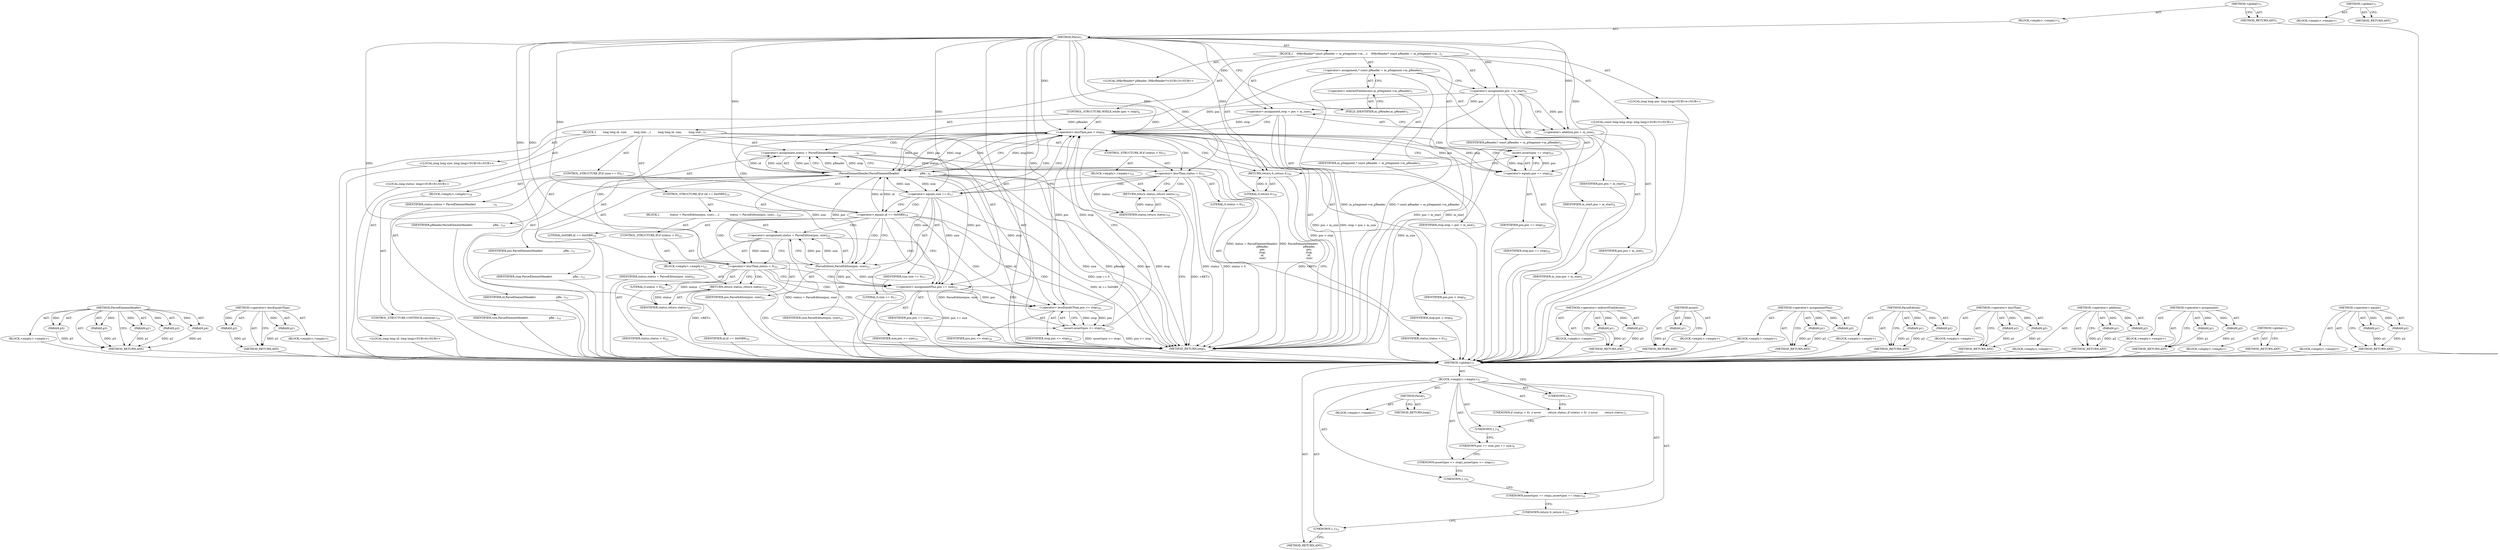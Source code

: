 digraph "&lt;global&gt;" {
vulnerable_128 [label=<(METHOD,ParseElementHeader)>];
vulnerable_129 [label=<(PARAM,p1)>];
vulnerable_130 [label=<(PARAM,p2)>];
vulnerable_131 [label=<(PARAM,p3)>];
vulnerable_132 [label=<(PARAM,p4)>];
vulnerable_133 [label=<(PARAM,p5)>];
vulnerable_134 [label=<(BLOCK,&lt;empty&gt;,&lt;empty&gt;)>];
vulnerable_135 [label=<(METHOD_RETURN,ANY)>];
vulnerable_155 [label=<(METHOD,&lt;operator&gt;.lessEqualsThan)>];
vulnerable_156 [label=<(PARAM,p1)>];
vulnerable_157 [label=<(PARAM,p2)>];
vulnerable_158 [label=<(BLOCK,&lt;empty&gt;,&lt;empty&gt;)>];
vulnerable_159 [label=<(METHOD_RETURN,ANY)>];
vulnerable_6 [label=<(METHOD,&lt;global&gt;)<SUB>1</SUB>>];
vulnerable_7 [label=<(BLOCK,&lt;empty&gt;,&lt;empty&gt;)<SUB>1</SUB>>];
vulnerable_8 [label=<(METHOD,Parse)<SUB>1</SUB>>];
vulnerable_9 [label=<(BLOCK,{
    IMkvReader* const pReader = m_pSegment-&gt;m...,{
    IMkvReader* const pReader = m_pSegment-&gt;m...)<SUB>2</SUB>>];
vulnerable_10 [label="<(LOCAL,IMkvReader* pReader: IMkvReader*)<SUB>3</SUB>>"];
vulnerable_11 [label=<(&lt;operator&gt;.assignment,* const pReader = m_pSegment-&gt;m_pReader)<SUB>3</SUB>>];
vulnerable_12 [label=<(IDENTIFIER,pReader,* const pReader = m_pSegment-&gt;m_pReader)<SUB>3</SUB>>];
vulnerable_13 [label=<(&lt;operator&gt;.indirectFieldAccess,m_pSegment-&gt;m_pReader)<SUB>3</SUB>>];
vulnerable_14 [label=<(IDENTIFIER,m_pSegment,* const pReader = m_pSegment-&gt;m_pReader)<SUB>3</SUB>>];
vulnerable_15 [label=<(FIELD_IDENTIFIER,m_pReader,m_pReader)<SUB>3</SUB>>];
vulnerable_16 [label="<(LOCAL,long long pos: long long)<SUB>4</SUB>>"];
vulnerable_17 [label=<(&lt;operator&gt;.assignment,pos = m_start)<SUB>4</SUB>>];
vulnerable_18 [label=<(IDENTIFIER,pos,pos = m_start)<SUB>4</SUB>>];
vulnerable_19 [label=<(IDENTIFIER,m_start,pos = m_start)<SUB>4</SUB>>];
vulnerable_20 [label="<(LOCAL,const long long stop: long long)<SUB>5</SUB>>"];
vulnerable_21 [label=<(&lt;operator&gt;.assignment,stop = pos + m_size)<SUB>5</SUB>>];
vulnerable_22 [label=<(IDENTIFIER,stop,stop = pos + m_size)<SUB>5</SUB>>];
vulnerable_23 [label=<(&lt;operator&gt;.addition,pos + m_size)<SUB>5</SUB>>];
vulnerable_24 [label=<(IDENTIFIER,pos,pos + m_size)<SUB>5</SUB>>];
vulnerable_25 [label=<(IDENTIFIER,m_size,pos + m_size)<SUB>5</SUB>>];
vulnerable_26 [label=<(CONTROL_STRUCTURE,WHILE,while (pos &lt; stop))<SUB>6</SUB>>];
vulnerable_27 [label=<(&lt;operator&gt;.lessThan,pos &lt; stop)<SUB>6</SUB>>];
vulnerable_28 [label=<(IDENTIFIER,pos,pos &lt; stop)<SUB>6</SUB>>];
vulnerable_29 [label=<(IDENTIFIER,stop,pos &lt; stop)<SUB>6</SUB>>];
vulnerable_30 [label=<(BLOCK,{
        long long id, size;
        long stat...,{
        long long id, size;
        long stat...)<SUB>7</SUB>>];
vulnerable_31 [label="<(LOCAL,long long id: long long)<SUB>8</SUB>>"];
vulnerable_32 [label="<(LOCAL,long long size: long long)<SUB>8</SUB>>"];
vulnerable_33 [label="<(LOCAL,long status: long)<SUB>9</SUB>>"];
vulnerable_34 [label=<(&lt;operator&gt;.assignment,status = ParseElementHeader(
                  ...)<SUB>9</SUB>>];
vulnerable_35 [label=<(IDENTIFIER,status,status = ParseElementHeader(
                  ...)<SUB>9</SUB>>];
vulnerable_36 [label=<(ParseElementHeader,ParseElementHeader(
                        pRe...)<SUB>9</SUB>>];
vulnerable_37 [label=<(IDENTIFIER,pReader,ParseElementHeader(
                        pRe...)<SUB>10</SUB>>];
vulnerable_38 [label=<(IDENTIFIER,pos,ParseElementHeader(
                        pRe...)<SUB>11</SUB>>];
vulnerable_39 [label=<(IDENTIFIER,stop,ParseElementHeader(
                        pRe...)<SUB>12</SUB>>];
vulnerable_40 [label=<(IDENTIFIER,id,ParseElementHeader(
                        pRe...)<SUB>13</SUB>>];
vulnerable_41 [label=<(IDENTIFIER,size,ParseElementHeader(
                        pRe...)<SUB>14</SUB>>];
vulnerable_42 [label=<(CONTROL_STRUCTURE,IF,if (status &lt; 0))<SUB>15</SUB>>];
vulnerable_43 [label=<(&lt;operator&gt;.lessThan,status &lt; 0)<SUB>15</SUB>>];
vulnerable_44 [label=<(IDENTIFIER,status,status &lt; 0)<SUB>15</SUB>>];
vulnerable_45 [label=<(LITERAL,0,status &lt; 0)<SUB>15</SUB>>];
vulnerable_46 [label=<(BLOCK,&lt;empty&gt;,&lt;empty&gt;)<SUB>16</SUB>>];
vulnerable_47 [label=<(RETURN,return status;,return status;)<SUB>16</SUB>>];
vulnerable_48 [label=<(IDENTIFIER,status,return status;)<SUB>16</SUB>>];
vulnerable_49 [label=<(CONTROL_STRUCTURE,IF,if (size == 0))<SUB>17</SUB>>];
vulnerable_50 [label=<(&lt;operator&gt;.equals,size == 0)<SUB>17</SUB>>];
vulnerable_51 [label=<(IDENTIFIER,size,size == 0)<SUB>17</SUB>>];
vulnerable_52 [label=<(LITERAL,0,size == 0)<SUB>17</SUB>>];
vulnerable_53 [label=<(BLOCK,&lt;empty&gt;,&lt;empty&gt;)<SUB>18</SUB>>];
vulnerable_54 [label=<(CONTROL_STRUCTURE,CONTINUE,continue;)<SUB>18</SUB>>];
vulnerable_55 [label=<(CONTROL_STRUCTURE,IF,if (id == 0x05B9))<SUB>19</SUB>>];
vulnerable_56 [label=<(&lt;operator&gt;.equals,id == 0x05B9)<SUB>19</SUB>>];
vulnerable_57 [label=<(IDENTIFIER,id,id == 0x05B9)<SUB>19</SUB>>];
vulnerable_58 [label=<(LITERAL,0x05B9,id == 0x05B9)<SUB>19</SUB>>];
vulnerable_59 [label=<(BLOCK,{
            status = ParseEdition(pos, size);...,{
            status = ParseEdition(pos, size);...)<SUB>20</SUB>>];
vulnerable_60 [label=<(&lt;operator&gt;.assignment,status = ParseEdition(pos, size))<SUB>21</SUB>>];
vulnerable_61 [label=<(IDENTIFIER,status,status = ParseEdition(pos, size))<SUB>21</SUB>>];
vulnerable_62 [label=<(ParseEdition,ParseEdition(pos, size))<SUB>21</SUB>>];
vulnerable_63 [label=<(IDENTIFIER,pos,ParseEdition(pos, size))<SUB>21</SUB>>];
vulnerable_64 [label=<(IDENTIFIER,size,ParseEdition(pos, size))<SUB>21</SUB>>];
vulnerable_65 [label=<(CONTROL_STRUCTURE,IF,if (status &lt; 0))<SUB>22</SUB>>];
vulnerable_66 [label=<(&lt;operator&gt;.lessThan,status &lt; 0)<SUB>22</SUB>>];
vulnerable_67 [label=<(IDENTIFIER,status,status &lt; 0)<SUB>22</SUB>>];
vulnerable_68 [label=<(LITERAL,0,status &lt; 0)<SUB>22</SUB>>];
vulnerable_69 [label=<(BLOCK,&lt;empty&gt;,&lt;empty&gt;)<SUB>23</SUB>>];
vulnerable_70 [label=<(RETURN,return status;,return status;)<SUB>23</SUB>>];
vulnerable_71 [label=<(IDENTIFIER,status,return status;)<SUB>23</SUB>>];
vulnerable_72 [label=<(&lt;operator&gt;.assignmentPlus,pos += size)<SUB>25</SUB>>];
vulnerable_73 [label=<(IDENTIFIER,pos,pos += size)<SUB>25</SUB>>];
vulnerable_74 [label=<(IDENTIFIER,size,pos += size)<SUB>25</SUB>>];
vulnerable_75 [label=<(assert,assert(pos &lt;= stop))<SUB>26</SUB>>];
vulnerable_76 [label=<(&lt;operator&gt;.lessEqualsThan,pos &lt;= stop)<SUB>26</SUB>>];
vulnerable_77 [label=<(IDENTIFIER,pos,pos &lt;= stop)<SUB>26</SUB>>];
vulnerable_78 [label=<(IDENTIFIER,stop,pos &lt;= stop)<SUB>26</SUB>>];
vulnerable_79 [label=<(assert,assert(pos == stop))<SUB>29</SUB>>];
vulnerable_80 [label=<(&lt;operator&gt;.equals,pos == stop)<SUB>29</SUB>>];
vulnerable_81 [label=<(IDENTIFIER,pos,pos == stop)<SUB>29</SUB>>];
vulnerable_82 [label=<(IDENTIFIER,stop,pos == stop)<SUB>29</SUB>>];
vulnerable_83 [label=<(RETURN,return 0;,return 0;)<SUB>30</SUB>>];
vulnerable_84 [label=<(LITERAL,0,return 0;)<SUB>30</SUB>>];
vulnerable_85 [label=<(METHOD_RETURN,long)<SUB>1</SUB>>];
vulnerable_87 [label=<(METHOD_RETURN,ANY)<SUB>1</SUB>>];
vulnerable_113 [label=<(METHOD,&lt;operator&gt;.indirectFieldAccess)>];
vulnerable_114 [label=<(PARAM,p1)>];
vulnerable_115 [label=<(PARAM,p2)>];
vulnerable_116 [label=<(BLOCK,&lt;empty&gt;,&lt;empty&gt;)>];
vulnerable_117 [label=<(METHOD_RETURN,ANY)>];
vulnerable_151 [label=<(METHOD,assert)>];
vulnerable_152 [label=<(PARAM,p1)>];
vulnerable_153 [label=<(BLOCK,&lt;empty&gt;,&lt;empty&gt;)>];
vulnerable_154 [label=<(METHOD_RETURN,ANY)>];
vulnerable_146 [label=<(METHOD,&lt;operator&gt;.assignmentPlus)>];
vulnerable_147 [label=<(PARAM,p1)>];
vulnerable_148 [label=<(PARAM,p2)>];
vulnerable_149 [label=<(BLOCK,&lt;empty&gt;,&lt;empty&gt;)>];
vulnerable_150 [label=<(METHOD_RETURN,ANY)>];
vulnerable_141 [label=<(METHOD,ParseEdition)>];
vulnerable_142 [label=<(PARAM,p1)>];
vulnerable_143 [label=<(PARAM,p2)>];
vulnerable_144 [label=<(BLOCK,&lt;empty&gt;,&lt;empty&gt;)>];
vulnerable_145 [label=<(METHOD_RETURN,ANY)>];
vulnerable_123 [label=<(METHOD,&lt;operator&gt;.lessThan)>];
vulnerable_124 [label=<(PARAM,p1)>];
vulnerable_125 [label=<(PARAM,p2)>];
vulnerable_126 [label=<(BLOCK,&lt;empty&gt;,&lt;empty&gt;)>];
vulnerable_127 [label=<(METHOD_RETURN,ANY)>];
vulnerable_118 [label=<(METHOD,&lt;operator&gt;.addition)>];
vulnerable_119 [label=<(PARAM,p1)>];
vulnerable_120 [label=<(PARAM,p2)>];
vulnerable_121 [label=<(BLOCK,&lt;empty&gt;,&lt;empty&gt;)>];
vulnerable_122 [label=<(METHOD_RETURN,ANY)>];
vulnerable_108 [label=<(METHOD,&lt;operator&gt;.assignment)>];
vulnerable_109 [label=<(PARAM,p1)>];
vulnerable_110 [label=<(PARAM,p2)>];
vulnerable_111 [label=<(BLOCK,&lt;empty&gt;,&lt;empty&gt;)>];
vulnerable_112 [label=<(METHOD_RETURN,ANY)>];
vulnerable_102 [label=<(METHOD,&lt;global&gt;)<SUB>1</SUB>>];
vulnerable_103 [label=<(BLOCK,&lt;empty&gt;,&lt;empty&gt;)>];
vulnerable_104 [label=<(METHOD_RETURN,ANY)>];
vulnerable_136 [label=<(METHOD,&lt;operator&gt;.equals)>];
vulnerable_137 [label=<(PARAM,p1)>];
vulnerable_138 [label=<(PARAM,p2)>];
vulnerable_139 [label=<(BLOCK,&lt;empty&gt;,&lt;empty&gt;)>];
vulnerable_140 [label=<(METHOD_RETURN,ANY)>];
fixed_6 [label=<(METHOD,&lt;global&gt;)<SUB>1</SUB>>];
fixed_7 [label=<(BLOCK,&lt;empty&gt;,&lt;empty&gt;)<SUB>1</SUB>>];
fixed_8 [label=<(METHOD,Parse)<SUB>1</SUB>>];
fixed_9 [label=<(BLOCK,&lt;empty&gt;,&lt;empty&gt;)>];
fixed_10 [label=<(METHOD_RETURN,long)<SUB>1</SUB>>];
fixed_12 [label=<(UNKNOWN,),))<SUB>1</SUB>>];
fixed_13 [label=<(UNKNOWN,if (status &lt; 0)  // error
        return status;,if (status &lt; 0)  // error
        return status;)<SUB>2</SUB>>];
fixed_14 [label=<(UNKNOWN,},})<SUB>4</SUB>>];
fixed_15 [label=<(UNKNOWN,pos += size;,pos += size;)<SUB>6</SUB>>];
fixed_16 [label=<(UNKNOWN,assert(pos &lt;= stop);,assert(pos &lt;= stop);)<SUB>7</SUB>>];
fixed_17 [label=<(UNKNOWN,},})<SUB>8</SUB>>];
fixed_18 [label=<(UNKNOWN,assert(pos == stop);,assert(pos == stop);)<SUB>10</SUB>>];
fixed_19 [label=<(UNKNOWN,return 0;,return 0;)<SUB>11</SUB>>];
fixed_20 [label=<(UNKNOWN,},})<SUB>12</SUB>>];
fixed_21 [label=<(METHOD_RETURN,ANY)<SUB>1</SUB>>];
fixed_28 [label=<(METHOD,&lt;global&gt;)<SUB>1</SUB>>];
fixed_29 [label=<(BLOCK,&lt;empty&gt;,&lt;empty&gt;)>];
fixed_30 [label=<(METHOD_RETURN,ANY)>];
vulnerable_128 -> vulnerable_129  [key=0, label="AST: "];
vulnerable_128 -> vulnerable_129  [key=1, label="DDG: "];
vulnerable_128 -> vulnerable_134  [key=0, label="AST: "];
vulnerable_128 -> vulnerable_130  [key=0, label="AST: "];
vulnerable_128 -> vulnerable_130  [key=1, label="DDG: "];
vulnerable_128 -> vulnerable_135  [key=0, label="AST: "];
vulnerable_128 -> vulnerable_135  [key=1, label="CFG: "];
vulnerable_128 -> vulnerable_131  [key=0, label="AST: "];
vulnerable_128 -> vulnerable_131  [key=1, label="DDG: "];
vulnerable_128 -> vulnerable_132  [key=0, label="AST: "];
vulnerable_128 -> vulnerable_132  [key=1, label="DDG: "];
vulnerable_128 -> vulnerable_133  [key=0, label="AST: "];
vulnerable_128 -> vulnerable_133  [key=1, label="DDG: "];
vulnerable_129 -> vulnerable_135  [key=0, label="DDG: p1"];
vulnerable_130 -> vulnerable_135  [key=0, label="DDG: p2"];
vulnerable_131 -> vulnerable_135  [key=0, label="DDG: p3"];
vulnerable_132 -> vulnerable_135  [key=0, label="DDG: p4"];
vulnerable_133 -> vulnerable_135  [key=0, label="DDG: p5"];
vulnerable_134 -> fixed_6  [key=0];
vulnerable_135 -> fixed_6  [key=0];
vulnerable_155 -> vulnerable_156  [key=0, label="AST: "];
vulnerable_155 -> vulnerable_156  [key=1, label="DDG: "];
vulnerable_155 -> vulnerable_158  [key=0, label="AST: "];
vulnerable_155 -> vulnerable_157  [key=0, label="AST: "];
vulnerable_155 -> vulnerable_157  [key=1, label="DDG: "];
vulnerable_155 -> vulnerable_159  [key=0, label="AST: "];
vulnerable_155 -> vulnerable_159  [key=1, label="CFG: "];
vulnerable_156 -> vulnerable_159  [key=0, label="DDG: p1"];
vulnerable_157 -> vulnerable_159  [key=0, label="DDG: p2"];
vulnerable_158 -> fixed_6  [key=0];
vulnerable_159 -> fixed_6  [key=0];
vulnerable_6 -> vulnerable_7  [key=0, label="AST: "];
vulnerable_6 -> vulnerable_87  [key=0, label="AST: "];
vulnerable_6 -> vulnerable_87  [key=1, label="CFG: "];
vulnerable_7 -> vulnerable_8  [key=0, label="AST: "];
vulnerable_8 -> vulnerable_9  [key=0, label="AST: "];
vulnerable_8 -> vulnerable_85  [key=0, label="AST: "];
vulnerable_8 -> vulnerable_15  [key=0, label="CFG: "];
vulnerable_8 -> vulnerable_17  [key=0, label="DDG: "];
vulnerable_8 -> vulnerable_21  [key=0, label="DDG: "];
vulnerable_8 -> vulnerable_83  [key=0, label="DDG: "];
vulnerable_8 -> vulnerable_84  [key=0, label="DDG: "];
vulnerable_8 -> vulnerable_23  [key=0, label="DDG: "];
vulnerable_8 -> vulnerable_27  [key=0, label="DDG: "];
vulnerable_8 -> vulnerable_72  [key=0, label="DDG: "];
vulnerable_8 -> vulnerable_80  [key=0, label="DDG: "];
vulnerable_8 -> vulnerable_36  [key=0, label="DDG: "];
vulnerable_8 -> vulnerable_43  [key=0, label="DDG: "];
vulnerable_8 -> vulnerable_50  [key=0, label="DDG: "];
vulnerable_8 -> vulnerable_56  [key=0, label="DDG: "];
vulnerable_8 -> vulnerable_76  [key=0, label="DDG: "];
vulnerable_8 -> vulnerable_48  [key=0, label="DDG: "];
vulnerable_8 -> vulnerable_62  [key=0, label="DDG: "];
vulnerable_8 -> vulnerable_66  [key=0, label="DDG: "];
vulnerable_8 -> vulnerable_71  [key=0, label="DDG: "];
vulnerable_9 -> vulnerable_10  [key=0, label="AST: "];
vulnerable_9 -> vulnerable_11  [key=0, label="AST: "];
vulnerable_9 -> vulnerable_16  [key=0, label="AST: "];
vulnerable_9 -> vulnerable_17  [key=0, label="AST: "];
vulnerable_9 -> vulnerable_20  [key=0, label="AST: "];
vulnerable_9 -> vulnerable_21  [key=0, label="AST: "];
vulnerable_9 -> vulnerable_26  [key=0, label="AST: "];
vulnerable_9 -> vulnerable_79  [key=0, label="AST: "];
vulnerable_9 -> vulnerable_83  [key=0, label="AST: "];
vulnerable_10 -> fixed_6  [key=0];
vulnerable_11 -> vulnerable_12  [key=0, label="AST: "];
vulnerable_11 -> vulnerable_13  [key=0, label="AST: "];
vulnerable_11 -> vulnerable_17  [key=0, label="CFG: "];
vulnerable_11 -> vulnerable_85  [key=0, label="DDG: m_pSegment-&gt;m_pReader"];
vulnerable_11 -> vulnerable_85  [key=1, label="DDG: * const pReader = m_pSegment-&gt;m_pReader"];
vulnerable_11 -> vulnerable_36  [key=0, label="DDG: pReader"];
vulnerable_12 -> fixed_6  [key=0];
vulnerable_13 -> vulnerable_14  [key=0, label="AST: "];
vulnerable_13 -> vulnerable_15  [key=0, label="AST: "];
vulnerable_13 -> vulnerable_11  [key=0, label="CFG: "];
vulnerable_14 -> fixed_6  [key=0];
vulnerable_15 -> vulnerable_13  [key=0, label="CFG: "];
vulnerable_16 -> fixed_6  [key=0];
vulnerable_17 -> vulnerable_18  [key=0, label="AST: "];
vulnerable_17 -> vulnerable_19  [key=0, label="AST: "];
vulnerable_17 -> vulnerable_23  [key=0, label="CFG: "];
vulnerable_17 -> vulnerable_23  [key=1, label="DDG: pos"];
vulnerable_17 -> vulnerable_85  [key=0, label="DDG: pos = m_start"];
vulnerable_17 -> vulnerable_85  [key=1, label="DDG: m_start"];
vulnerable_17 -> vulnerable_21  [key=0, label="DDG: pos"];
vulnerable_17 -> vulnerable_27  [key=0, label="DDG: pos"];
vulnerable_18 -> fixed_6  [key=0];
vulnerable_19 -> fixed_6  [key=0];
vulnerable_20 -> fixed_6  [key=0];
vulnerable_21 -> vulnerable_22  [key=0, label="AST: "];
vulnerable_21 -> vulnerable_23  [key=0, label="AST: "];
vulnerable_21 -> vulnerable_27  [key=0, label="CFG: "];
vulnerable_21 -> vulnerable_27  [key=1, label="DDG: stop"];
vulnerable_21 -> vulnerable_85  [key=0, label="DDG: pos + m_size"];
vulnerable_21 -> vulnerable_85  [key=1, label="DDG: stop = pos + m_size"];
vulnerable_22 -> fixed_6  [key=0];
vulnerable_23 -> vulnerable_24  [key=0, label="AST: "];
vulnerable_23 -> vulnerable_25  [key=0, label="AST: "];
vulnerable_23 -> vulnerable_21  [key=0, label="CFG: "];
vulnerable_23 -> vulnerable_85  [key=0, label="DDG: m_size"];
vulnerable_24 -> fixed_6  [key=0];
vulnerable_25 -> fixed_6  [key=0];
vulnerable_26 -> vulnerable_27  [key=0, label="AST: "];
vulnerable_26 -> vulnerable_30  [key=0, label="AST: "];
vulnerable_27 -> vulnerable_28  [key=0, label="AST: "];
vulnerable_27 -> vulnerable_29  [key=0, label="AST: "];
vulnerable_27 -> vulnerable_36  [key=0, label="CFG: "];
vulnerable_27 -> vulnerable_36  [key=1, label="DDG: pos"];
vulnerable_27 -> vulnerable_36  [key=2, label="DDG: stop"];
vulnerable_27 -> vulnerable_36  [key=3, label="CDG: "];
vulnerable_27 -> vulnerable_80  [key=0, label="CFG: "];
vulnerable_27 -> vulnerable_80  [key=1, label="DDG: pos"];
vulnerable_27 -> vulnerable_80  [key=2, label="DDG: stop"];
vulnerable_27 -> vulnerable_80  [key=3, label="CDG: "];
vulnerable_27 -> vulnerable_85  [key=0, label="DDG: pos &lt; stop"];
vulnerable_27 -> vulnerable_34  [key=0, label="CDG: "];
vulnerable_27 -> vulnerable_83  [key=0, label="CDG: "];
vulnerable_27 -> vulnerable_79  [key=0, label="CDG: "];
vulnerable_27 -> vulnerable_43  [key=0, label="CDG: "];
vulnerable_28 -> fixed_6  [key=0];
vulnerable_29 -> fixed_6  [key=0];
vulnerable_30 -> vulnerable_31  [key=0, label="AST: "];
vulnerable_30 -> vulnerable_32  [key=0, label="AST: "];
vulnerable_30 -> vulnerable_33  [key=0, label="AST: "];
vulnerable_30 -> vulnerable_34  [key=0, label="AST: "];
vulnerable_30 -> vulnerable_42  [key=0, label="AST: "];
vulnerable_30 -> vulnerable_49  [key=0, label="AST: "];
vulnerable_30 -> vulnerable_55  [key=0, label="AST: "];
vulnerable_30 -> vulnerable_72  [key=0, label="AST: "];
vulnerable_30 -> vulnerable_75  [key=0, label="AST: "];
vulnerable_31 -> fixed_6  [key=0];
vulnerable_32 -> fixed_6  [key=0];
vulnerable_33 -> fixed_6  [key=0];
vulnerable_34 -> vulnerable_35  [key=0, label="AST: "];
vulnerable_34 -> vulnerable_36  [key=0, label="AST: "];
vulnerable_34 -> vulnerable_43  [key=0, label="CFG: "];
vulnerable_34 -> vulnerable_43  [key=1, label="DDG: status"];
vulnerable_34 -> vulnerable_85  [key=0, label="DDG: ParseElementHeader(
                        pReader,
                        pos,
                        stop,
                        id,
                        size)"];
vulnerable_34 -> vulnerable_85  [key=1, label="DDG: status = ParseElementHeader(
                        pReader,
                        pos,
                        stop,
                        id,
                        size)"];
vulnerable_35 -> fixed_6  [key=0];
vulnerable_36 -> vulnerable_37  [key=0, label="AST: "];
vulnerable_36 -> vulnerable_38  [key=0, label="AST: "];
vulnerable_36 -> vulnerable_39  [key=0, label="AST: "];
vulnerable_36 -> vulnerable_40  [key=0, label="AST: "];
vulnerable_36 -> vulnerable_41  [key=0, label="AST: "];
vulnerable_36 -> vulnerable_34  [key=0, label="CFG: "];
vulnerable_36 -> vulnerable_34  [key=1, label="DDG: pReader"];
vulnerable_36 -> vulnerable_34  [key=2, label="DDG: pos"];
vulnerable_36 -> vulnerable_34  [key=3, label="DDG: stop"];
vulnerable_36 -> vulnerable_34  [key=4, label="DDG: id"];
vulnerable_36 -> vulnerable_34  [key=5, label="DDG: size"];
vulnerable_36 -> vulnerable_85  [key=0, label="DDG: pReader"];
vulnerable_36 -> vulnerable_85  [key=1, label="DDG: pos"];
vulnerable_36 -> vulnerable_85  [key=2, label="DDG: stop"];
vulnerable_36 -> vulnerable_85  [key=3, label="DDG: id"];
vulnerable_36 -> vulnerable_85  [key=4, label="DDG: size"];
vulnerable_36 -> vulnerable_27  [key=0, label="DDG: pos"];
vulnerable_36 -> vulnerable_27  [key=1, label="DDG: stop"];
vulnerable_36 -> vulnerable_72  [key=0, label="DDG: pos"];
vulnerable_36 -> vulnerable_50  [key=0, label="DDG: size"];
vulnerable_36 -> vulnerable_56  [key=0, label="DDG: id"];
vulnerable_36 -> vulnerable_76  [key=0, label="DDG: stop"];
vulnerable_36 -> vulnerable_62  [key=0, label="DDG: pos"];
vulnerable_37 -> fixed_6  [key=0];
vulnerable_38 -> fixed_6  [key=0];
vulnerable_39 -> fixed_6  [key=0];
vulnerable_40 -> fixed_6  [key=0];
vulnerable_41 -> fixed_6  [key=0];
vulnerable_42 -> vulnerable_43  [key=0, label="AST: "];
vulnerable_42 -> vulnerable_46  [key=0, label="AST: "];
vulnerable_43 -> vulnerable_44  [key=0, label="AST: "];
vulnerable_43 -> vulnerable_45  [key=0, label="AST: "];
vulnerable_43 -> vulnerable_47  [key=0, label="CFG: "];
vulnerable_43 -> vulnerable_47  [key=1, label="CDG: "];
vulnerable_43 -> vulnerable_50  [key=0, label="CFG: "];
vulnerable_43 -> vulnerable_50  [key=1, label="CDG: "];
vulnerable_43 -> vulnerable_85  [key=0, label="DDG: status"];
vulnerable_43 -> vulnerable_85  [key=1, label="DDG: status &lt; 0"];
vulnerable_43 -> vulnerable_48  [key=0, label="DDG: status"];
vulnerable_44 -> fixed_6  [key=0];
vulnerable_45 -> fixed_6  [key=0];
vulnerable_46 -> vulnerable_47  [key=0, label="AST: "];
vulnerable_47 -> vulnerable_48  [key=0, label="AST: "];
vulnerable_47 -> vulnerable_85  [key=0, label="CFG: "];
vulnerable_47 -> vulnerable_85  [key=1, label="DDG: &lt;RET&gt;"];
vulnerable_48 -> vulnerable_47  [key=0, label="DDG: status"];
vulnerable_49 -> vulnerable_50  [key=0, label="AST: "];
vulnerable_49 -> vulnerable_53  [key=0, label="AST: "];
vulnerable_50 -> vulnerable_51  [key=0, label="AST: "];
vulnerable_50 -> vulnerable_52  [key=0, label="AST: "];
vulnerable_50 -> vulnerable_27  [key=0, label="CFG: "];
vulnerable_50 -> vulnerable_27  [key=1, label="CDG: "];
vulnerable_50 -> vulnerable_56  [key=0, label="CFG: "];
vulnerable_50 -> vulnerable_56  [key=1, label="CDG: "];
vulnerable_50 -> vulnerable_85  [key=0, label="DDG: size == 0"];
vulnerable_50 -> vulnerable_72  [key=0, label="DDG: size"];
vulnerable_50 -> vulnerable_36  [key=0, label="DDG: size"];
vulnerable_50 -> vulnerable_62  [key=0, label="DDG: size"];
vulnerable_51 -> fixed_6  [key=0];
vulnerable_52 -> fixed_6  [key=0];
vulnerable_53 -> vulnerable_54  [key=0, label="AST: "];
vulnerable_54 -> fixed_6  [key=0];
vulnerable_55 -> vulnerable_56  [key=0, label="AST: "];
vulnerable_55 -> vulnerable_59  [key=0, label="AST: "];
vulnerable_56 -> vulnerable_57  [key=0, label="AST: "];
vulnerable_56 -> vulnerable_58  [key=0, label="AST: "];
vulnerable_56 -> vulnerable_62  [key=0, label="CFG: "];
vulnerable_56 -> vulnerable_62  [key=1, label="CDG: "];
vulnerable_56 -> vulnerable_72  [key=0, label="CFG: "];
vulnerable_56 -> vulnerable_72  [key=1, label="CDG: "];
vulnerable_56 -> vulnerable_85  [key=0, label="DDG: id == 0x05B9"];
vulnerable_56 -> vulnerable_36  [key=0, label="DDG: id"];
vulnerable_56 -> vulnerable_60  [key=0, label="CDG: "];
vulnerable_56 -> vulnerable_66  [key=0, label="CDG: "];
vulnerable_56 -> vulnerable_75  [key=0, label="CDG: "];
vulnerable_56 -> vulnerable_27  [key=0, label="CDG: "];
vulnerable_56 -> vulnerable_76  [key=0, label="CDG: "];
vulnerable_57 -> fixed_6  [key=0];
vulnerable_58 -> fixed_6  [key=0];
vulnerable_59 -> vulnerable_60  [key=0, label="AST: "];
vulnerable_59 -> vulnerable_65  [key=0, label="AST: "];
vulnerable_60 -> vulnerable_61  [key=0, label="AST: "];
vulnerable_60 -> vulnerable_62  [key=0, label="AST: "];
vulnerable_60 -> vulnerable_66  [key=0, label="CFG: "];
vulnerable_60 -> vulnerable_66  [key=1, label="DDG: status"];
vulnerable_60 -> vulnerable_85  [key=0, label="DDG: ParseEdition(pos, size)"];
vulnerable_60 -> vulnerable_85  [key=1, label="DDG: status = ParseEdition(pos, size)"];
vulnerable_61 -> fixed_6  [key=0];
vulnerable_62 -> vulnerable_63  [key=0, label="AST: "];
vulnerable_62 -> vulnerable_64  [key=0, label="AST: "];
vulnerable_62 -> vulnerable_60  [key=0, label="CFG: "];
vulnerable_62 -> vulnerable_60  [key=1, label="DDG: pos"];
vulnerable_62 -> vulnerable_60  [key=2, label="DDG: size"];
vulnerable_62 -> vulnerable_72  [key=0, label="DDG: size"];
vulnerable_62 -> vulnerable_72  [key=1, label="DDG: pos"];
vulnerable_62 -> vulnerable_36  [key=0, label="DDG: size"];
vulnerable_63 -> fixed_6  [key=0];
vulnerable_64 -> fixed_6  [key=0];
vulnerable_65 -> vulnerable_66  [key=0, label="AST: "];
vulnerable_65 -> vulnerable_69  [key=0, label="AST: "];
vulnerable_66 -> vulnerable_67  [key=0, label="AST: "];
vulnerable_66 -> vulnerable_68  [key=0, label="AST: "];
vulnerable_66 -> vulnerable_70  [key=0, label="CFG: "];
vulnerable_66 -> vulnerable_70  [key=1, label="CDG: "];
vulnerable_66 -> vulnerable_72  [key=0, label="CFG: "];
vulnerable_66 -> vulnerable_72  [key=1, label="CDG: "];
vulnerable_66 -> vulnerable_71  [key=0, label="DDG: status"];
vulnerable_66 -> vulnerable_75  [key=0, label="CDG: "];
vulnerable_66 -> vulnerable_27  [key=0, label="CDG: "];
vulnerable_66 -> vulnerable_76  [key=0, label="CDG: "];
vulnerable_67 -> fixed_6  [key=0];
vulnerable_68 -> fixed_6  [key=0];
vulnerable_69 -> vulnerable_70  [key=0, label="AST: "];
vulnerable_70 -> vulnerable_71  [key=0, label="AST: "];
vulnerable_70 -> vulnerable_85  [key=0, label="CFG: "];
vulnerable_70 -> vulnerable_85  [key=1, label="DDG: &lt;RET&gt;"];
vulnerable_71 -> vulnerable_70  [key=0, label="DDG: status"];
vulnerable_72 -> vulnerable_73  [key=0, label="AST: "];
vulnerable_72 -> vulnerable_74  [key=0, label="AST: "];
vulnerable_72 -> vulnerable_76  [key=0, label="CFG: "];
vulnerable_72 -> vulnerable_76  [key=1, label="DDG: pos"];
vulnerable_72 -> vulnerable_85  [key=0, label="DDG: pos += size"];
vulnerable_73 -> fixed_6  [key=0];
vulnerable_74 -> fixed_6  [key=0];
vulnerable_75 -> vulnerable_76  [key=0, label="AST: "];
vulnerable_75 -> vulnerable_27  [key=0, label="CFG: "];
vulnerable_75 -> vulnerable_85  [key=0, label="DDG: pos &lt;= stop"];
vulnerable_75 -> vulnerable_85  [key=1, label="DDG: assert(pos &lt;= stop)"];
vulnerable_76 -> vulnerable_77  [key=0, label="AST: "];
vulnerable_76 -> vulnerable_78  [key=0, label="AST: "];
vulnerable_76 -> vulnerable_75  [key=0, label="CFG: "];
vulnerable_76 -> vulnerable_75  [key=1, label="DDG: pos"];
vulnerable_76 -> vulnerable_75  [key=2, label="DDG: stop"];
vulnerable_76 -> vulnerable_27  [key=0, label="DDG: pos"];
vulnerable_76 -> vulnerable_27  [key=1, label="DDG: stop"];
vulnerable_77 -> fixed_6  [key=0];
vulnerable_78 -> fixed_6  [key=0];
vulnerable_79 -> vulnerable_80  [key=0, label="AST: "];
vulnerable_79 -> vulnerable_83  [key=0, label="CFG: "];
vulnerable_80 -> vulnerable_81  [key=0, label="AST: "];
vulnerable_80 -> vulnerable_82  [key=0, label="AST: "];
vulnerable_80 -> vulnerable_79  [key=0, label="CFG: "];
vulnerable_80 -> vulnerable_79  [key=1, label="DDG: pos"];
vulnerable_80 -> vulnerable_79  [key=2, label="DDG: stop"];
vulnerable_81 -> fixed_6  [key=0];
vulnerable_82 -> fixed_6  [key=0];
vulnerable_83 -> vulnerable_84  [key=0, label="AST: "];
vulnerable_83 -> vulnerable_85  [key=0, label="CFG: "];
vulnerable_83 -> vulnerable_85  [key=1, label="DDG: &lt;RET&gt;"];
vulnerable_84 -> vulnerable_83  [key=0, label="DDG: 0"];
vulnerable_85 -> fixed_6  [key=0];
vulnerable_87 -> fixed_6  [key=0];
vulnerable_113 -> vulnerable_114  [key=0, label="AST: "];
vulnerable_113 -> vulnerable_114  [key=1, label="DDG: "];
vulnerable_113 -> vulnerable_116  [key=0, label="AST: "];
vulnerable_113 -> vulnerable_115  [key=0, label="AST: "];
vulnerable_113 -> vulnerable_115  [key=1, label="DDG: "];
vulnerable_113 -> vulnerable_117  [key=0, label="AST: "];
vulnerable_113 -> vulnerable_117  [key=1, label="CFG: "];
vulnerable_114 -> vulnerable_117  [key=0, label="DDG: p1"];
vulnerable_115 -> vulnerable_117  [key=0, label="DDG: p2"];
vulnerable_116 -> fixed_6  [key=0];
vulnerable_117 -> fixed_6  [key=0];
vulnerable_151 -> vulnerable_152  [key=0, label="AST: "];
vulnerable_151 -> vulnerable_152  [key=1, label="DDG: "];
vulnerable_151 -> vulnerable_153  [key=0, label="AST: "];
vulnerable_151 -> vulnerable_154  [key=0, label="AST: "];
vulnerable_151 -> vulnerable_154  [key=1, label="CFG: "];
vulnerable_152 -> vulnerable_154  [key=0, label="DDG: p1"];
vulnerable_153 -> fixed_6  [key=0];
vulnerable_154 -> fixed_6  [key=0];
vulnerable_146 -> vulnerable_147  [key=0, label="AST: "];
vulnerable_146 -> vulnerable_147  [key=1, label="DDG: "];
vulnerable_146 -> vulnerable_149  [key=0, label="AST: "];
vulnerable_146 -> vulnerable_148  [key=0, label="AST: "];
vulnerable_146 -> vulnerable_148  [key=1, label="DDG: "];
vulnerable_146 -> vulnerable_150  [key=0, label="AST: "];
vulnerable_146 -> vulnerable_150  [key=1, label="CFG: "];
vulnerable_147 -> vulnerable_150  [key=0, label="DDG: p1"];
vulnerable_148 -> vulnerable_150  [key=0, label="DDG: p2"];
vulnerable_149 -> fixed_6  [key=0];
vulnerable_150 -> fixed_6  [key=0];
vulnerable_141 -> vulnerable_142  [key=0, label="AST: "];
vulnerable_141 -> vulnerable_142  [key=1, label="DDG: "];
vulnerable_141 -> vulnerable_144  [key=0, label="AST: "];
vulnerable_141 -> vulnerable_143  [key=0, label="AST: "];
vulnerable_141 -> vulnerable_143  [key=1, label="DDG: "];
vulnerable_141 -> vulnerable_145  [key=0, label="AST: "];
vulnerable_141 -> vulnerable_145  [key=1, label="CFG: "];
vulnerable_142 -> vulnerable_145  [key=0, label="DDG: p1"];
vulnerable_143 -> vulnerable_145  [key=0, label="DDG: p2"];
vulnerable_144 -> fixed_6  [key=0];
vulnerable_145 -> fixed_6  [key=0];
vulnerable_123 -> vulnerable_124  [key=0, label="AST: "];
vulnerable_123 -> vulnerable_124  [key=1, label="DDG: "];
vulnerable_123 -> vulnerable_126  [key=0, label="AST: "];
vulnerable_123 -> vulnerable_125  [key=0, label="AST: "];
vulnerable_123 -> vulnerable_125  [key=1, label="DDG: "];
vulnerable_123 -> vulnerable_127  [key=0, label="AST: "];
vulnerable_123 -> vulnerable_127  [key=1, label="CFG: "];
vulnerable_124 -> vulnerable_127  [key=0, label="DDG: p1"];
vulnerable_125 -> vulnerable_127  [key=0, label="DDG: p2"];
vulnerable_126 -> fixed_6  [key=0];
vulnerable_127 -> fixed_6  [key=0];
vulnerable_118 -> vulnerable_119  [key=0, label="AST: "];
vulnerable_118 -> vulnerable_119  [key=1, label="DDG: "];
vulnerable_118 -> vulnerable_121  [key=0, label="AST: "];
vulnerable_118 -> vulnerable_120  [key=0, label="AST: "];
vulnerable_118 -> vulnerable_120  [key=1, label="DDG: "];
vulnerable_118 -> vulnerable_122  [key=0, label="AST: "];
vulnerable_118 -> vulnerable_122  [key=1, label="CFG: "];
vulnerable_119 -> vulnerable_122  [key=0, label="DDG: p1"];
vulnerable_120 -> vulnerable_122  [key=0, label="DDG: p2"];
vulnerable_121 -> fixed_6  [key=0];
vulnerable_122 -> fixed_6  [key=0];
vulnerable_108 -> vulnerable_109  [key=0, label="AST: "];
vulnerable_108 -> vulnerable_109  [key=1, label="DDG: "];
vulnerable_108 -> vulnerable_111  [key=0, label="AST: "];
vulnerable_108 -> vulnerable_110  [key=0, label="AST: "];
vulnerable_108 -> vulnerable_110  [key=1, label="DDG: "];
vulnerable_108 -> vulnerable_112  [key=0, label="AST: "];
vulnerable_108 -> vulnerable_112  [key=1, label="CFG: "];
vulnerable_109 -> vulnerable_112  [key=0, label="DDG: p1"];
vulnerable_110 -> vulnerable_112  [key=0, label="DDG: p2"];
vulnerable_111 -> fixed_6  [key=0];
vulnerable_112 -> fixed_6  [key=0];
vulnerable_102 -> vulnerable_103  [key=0, label="AST: "];
vulnerable_102 -> vulnerable_104  [key=0, label="AST: "];
vulnerable_102 -> vulnerable_104  [key=1, label="CFG: "];
vulnerable_103 -> fixed_6  [key=0];
vulnerable_104 -> fixed_6  [key=0];
vulnerable_136 -> vulnerable_137  [key=0, label="AST: "];
vulnerable_136 -> vulnerable_137  [key=1, label="DDG: "];
vulnerable_136 -> vulnerable_139  [key=0, label="AST: "];
vulnerable_136 -> vulnerable_138  [key=0, label="AST: "];
vulnerable_136 -> vulnerable_138  [key=1, label="DDG: "];
vulnerable_136 -> vulnerable_140  [key=0, label="AST: "];
vulnerable_136 -> vulnerable_140  [key=1, label="CFG: "];
vulnerable_137 -> vulnerable_140  [key=0, label="DDG: p1"];
vulnerable_138 -> vulnerable_140  [key=0, label="DDG: p2"];
vulnerable_139 -> fixed_6  [key=0];
vulnerable_140 -> fixed_6  [key=0];
fixed_6 -> fixed_7  [key=0, label="AST: "];
fixed_6 -> fixed_21  [key=0, label="AST: "];
fixed_6 -> fixed_12  [key=0, label="CFG: "];
fixed_7 -> fixed_8  [key=0, label="AST: "];
fixed_7 -> fixed_12  [key=0, label="AST: "];
fixed_7 -> fixed_13  [key=0, label="AST: "];
fixed_7 -> fixed_14  [key=0, label="AST: "];
fixed_7 -> fixed_15  [key=0, label="AST: "];
fixed_7 -> fixed_16  [key=0, label="AST: "];
fixed_7 -> fixed_17  [key=0, label="AST: "];
fixed_7 -> fixed_18  [key=0, label="AST: "];
fixed_7 -> fixed_19  [key=0, label="AST: "];
fixed_7 -> fixed_20  [key=0, label="AST: "];
fixed_8 -> fixed_9  [key=0, label="AST: "];
fixed_8 -> fixed_10  [key=0, label="AST: "];
fixed_8 -> fixed_10  [key=1, label="CFG: "];
fixed_12 -> fixed_13  [key=0, label="CFG: "];
fixed_13 -> fixed_14  [key=0, label="CFG: "];
fixed_14 -> fixed_15  [key=0, label="CFG: "];
fixed_15 -> fixed_16  [key=0, label="CFG: "];
fixed_16 -> fixed_17  [key=0, label="CFG: "];
fixed_17 -> fixed_18  [key=0, label="CFG: "];
fixed_18 -> fixed_19  [key=0, label="CFG: "];
fixed_19 -> fixed_20  [key=0, label="CFG: "];
fixed_20 -> fixed_21  [key=0, label="CFG: "];
fixed_28 -> fixed_29  [key=0, label="AST: "];
fixed_28 -> fixed_30  [key=0, label="AST: "];
fixed_28 -> fixed_30  [key=1, label="CFG: "];
}
